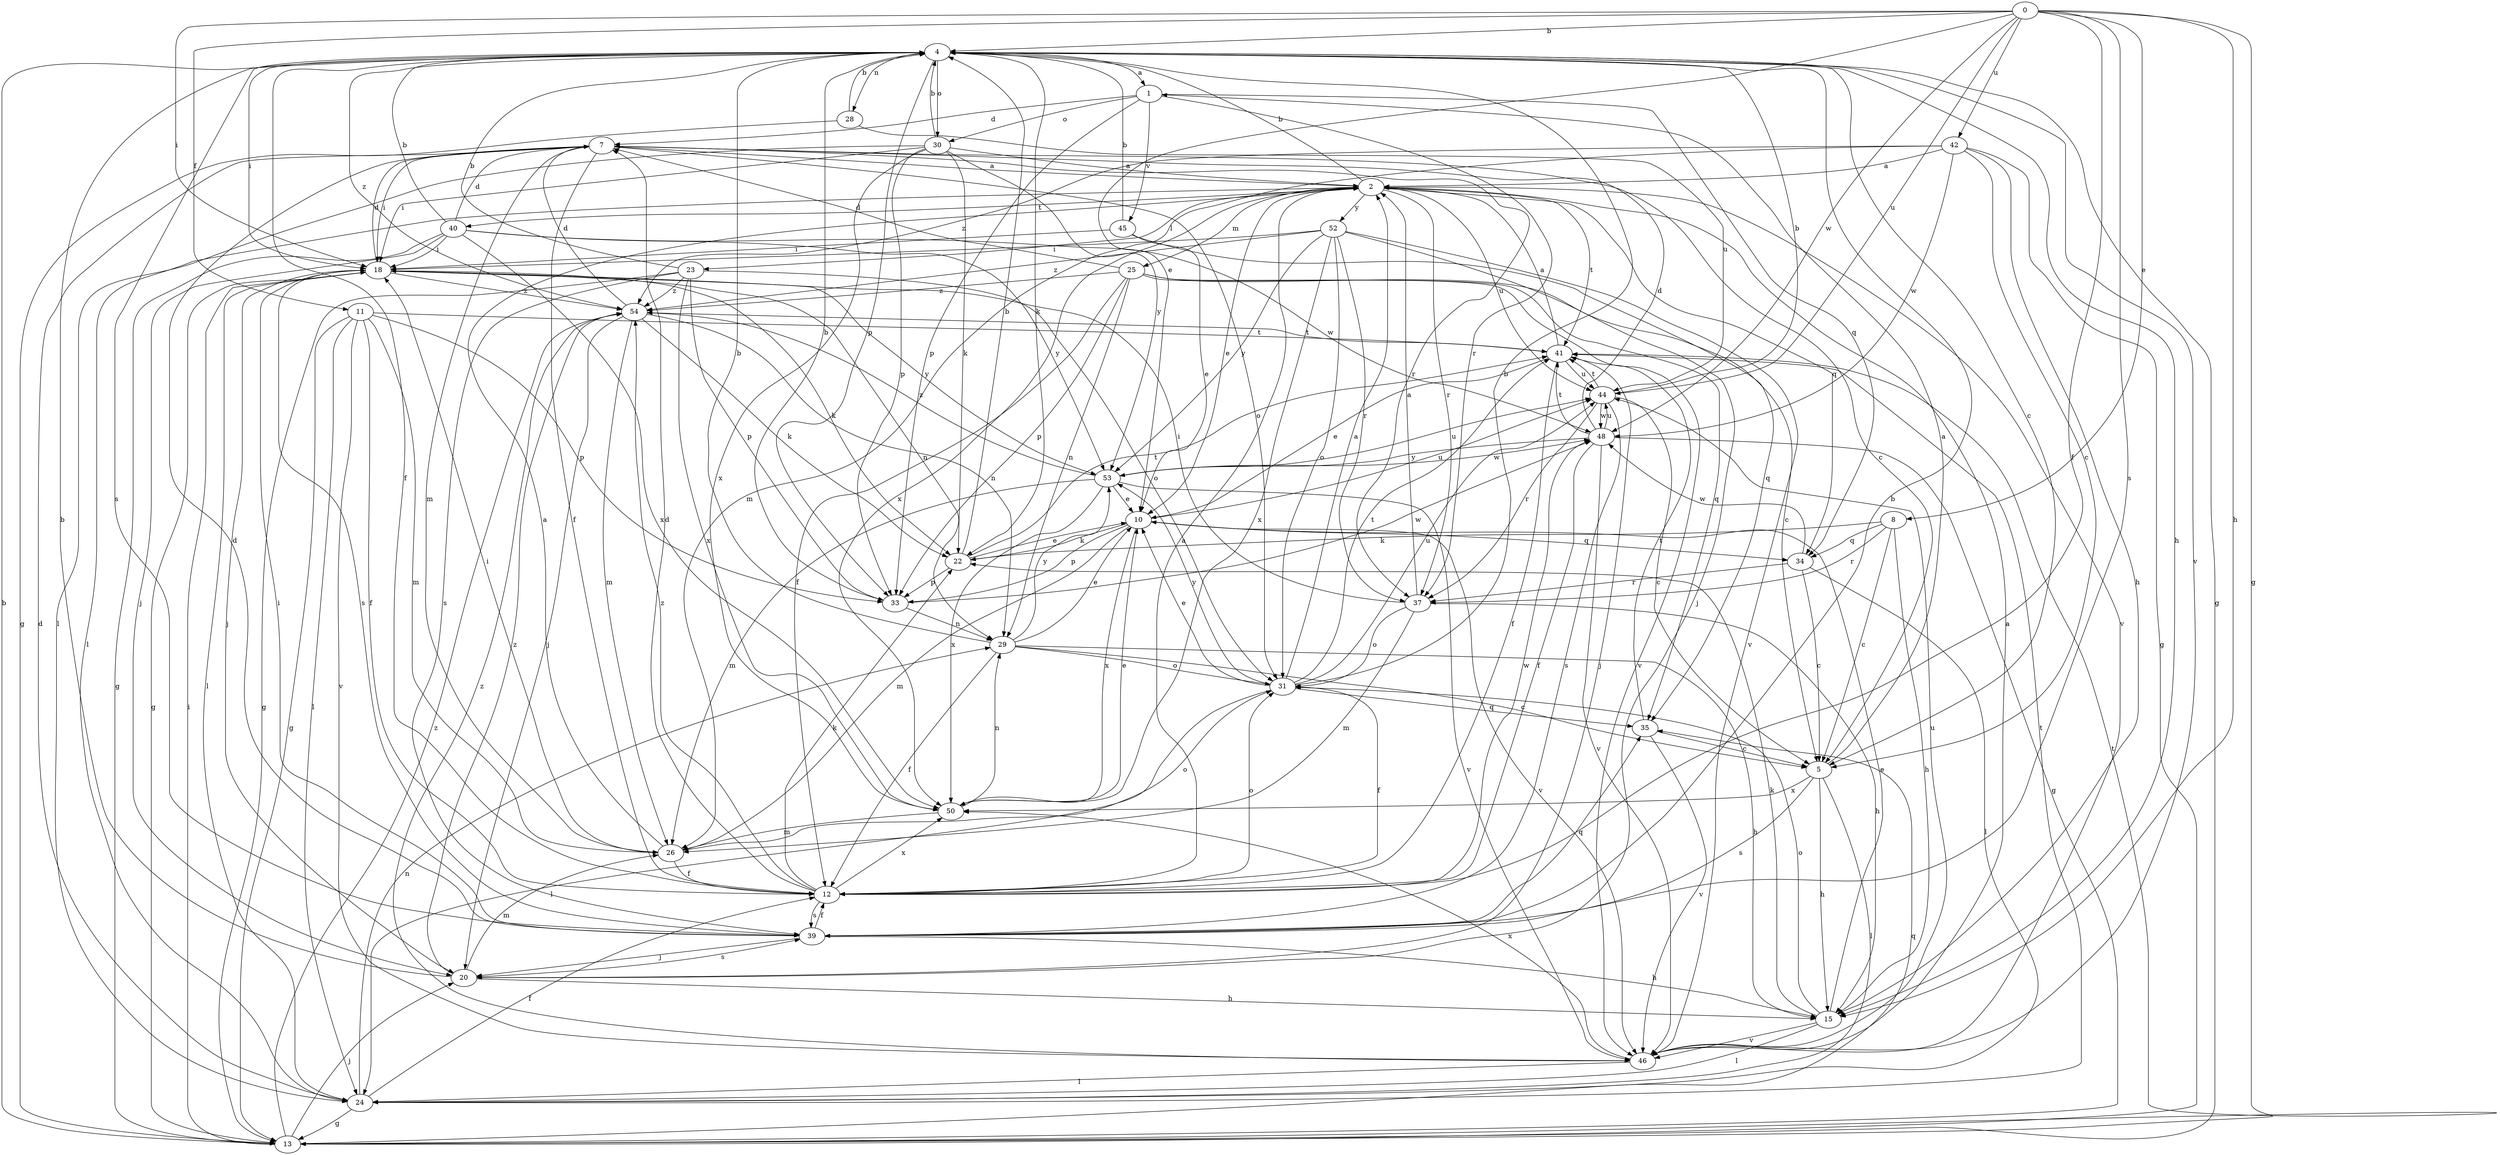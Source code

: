 strict digraph  {
0;
1;
2;
4;
5;
7;
8;
10;
11;
12;
13;
15;
18;
20;
22;
23;
24;
25;
26;
28;
29;
30;
31;
33;
34;
35;
37;
39;
40;
41;
42;
44;
45;
46;
48;
50;
52;
53;
54;
0 -> 4  [label=b];
0 -> 8  [label=e];
0 -> 10  [label=e];
0 -> 11  [label=f];
0 -> 12  [label=f];
0 -> 13  [label=g];
0 -> 15  [label=h];
0 -> 18  [label=i];
0 -> 39  [label=s];
0 -> 42  [label=u];
0 -> 44  [label=u];
0 -> 48  [label=w];
1 -> 7  [label=d];
1 -> 30  [label=o];
1 -> 33  [label=p];
1 -> 34  [label=q];
1 -> 37  [label=r];
1 -> 45  [label=v];
2 -> 4  [label=b];
2 -> 10  [label=e];
2 -> 23  [label=l];
2 -> 24  [label=l];
2 -> 25  [label=m];
2 -> 34  [label=q];
2 -> 37  [label=r];
2 -> 40  [label=t];
2 -> 41  [label=t];
2 -> 44  [label=u];
2 -> 46  [label=v];
2 -> 50  [label=x];
2 -> 52  [label=y];
4 -> 1  [label=a];
4 -> 5  [label=c];
4 -> 12  [label=f];
4 -> 13  [label=g];
4 -> 15  [label=h];
4 -> 18  [label=i];
4 -> 22  [label=k];
4 -> 28  [label=n];
4 -> 30  [label=o];
4 -> 33  [label=p];
4 -> 39  [label=s];
4 -> 46  [label=v];
4 -> 54  [label=z];
5 -> 1  [label=a];
5 -> 15  [label=h];
5 -> 24  [label=l];
5 -> 39  [label=s];
5 -> 50  [label=x];
7 -> 2  [label=a];
7 -> 5  [label=c];
7 -> 12  [label=f];
7 -> 18  [label=i];
7 -> 26  [label=m];
7 -> 31  [label=o];
7 -> 37  [label=r];
8 -> 5  [label=c];
8 -> 15  [label=h];
8 -> 22  [label=k];
8 -> 34  [label=q];
8 -> 37  [label=r];
10 -> 22  [label=k];
10 -> 26  [label=m];
10 -> 33  [label=p];
10 -> 34  [label=q];
10 -> 44  [label=u];
10 -> 46  [label=v];
10 -> 50  [label=x];
11 -> 12  [label=f];
11 -> 13  [label=g];
11 -> 24  [label=l];
11 -> 26  [label=m];
11 -> 33  [label=p];
11 -> 41  [label=t];
11 -> 46  [label=v];
12 -> 2  [label=a];
12 -> 7  [label=d];
12 -> 22  [label=k];
12 -> 31  [label=o];
12 -> 39  [label=s];
12 -> 48  [label=w];
12 -> 50  [label=x];
12 -> 54  [label=z];
13 -> 4  [label=b];
13 -> 18  [label=i];
13 -> 20  [label=j];
13 -> 35  [label=q];
13 -> 41  [label=t];
13 -> 54  [label=z];
15 -> 10  [label=e];
15 -> 22  [label=k];
15 -> 24  [label=l];
15 -> 31  [label=o];
15 -> 46  [label=v];
18 -> 7  [label=d];
18 -> 13  [label=g];
18 -> 20  [label=j];
18 -> 22  [label=k];
18 -> 24  [label=l];
18 -> 29  [label=n];
18 -> 39  [label=s];
18 -> 53  [label=y];
18 -> 54  [label=z];
20 -> 4  [label=b];
20 -> 15  [label=h];
20 -> 26  [label=m];
20 -> 39  [label=s];
20 -> 54  [label=z];
22 -> 4  [label=b];
22 -> 10  [label=e];
22 -> 33  [label=p];
22 -> 41  [label=t];
23 -> 4  [label=b];
23 -> 13  [label=g];
23 -> 31  [label=o];
23 -> 33  [label=p];
23 -> 39  [label=s];
23 -> 50  [label=x];
23 -> 54  [label=z];
24 -> 7  [label=d];
24 -> 12  [label=f];
24 -> 13  [label=g];
24 -> 29  [label=n];
24 -> 41  [label=t];
25 -> 5  [label=c];
25 -> 7  [label=d];
25 -> 12  [label=f];
25 -> 29  [label=n];
25 -> 33  [label=p];
25 -> 35  [label=q];
25 -> 46  [label=v];
25 -> 54  [label=z];
26 -> 2  [label=a];
26 -> 12  [label=f];
26 -> 18  [label=i];
26 -> 31  [label=o];
28 -> 4  [label=b];
28 -> 13  [label=g];
28 -> 44  [label=u];
29 -> 4  [label=b];
29 -> 5  [label=c];
29 -> 10  [label=e];
29 -> 12  [label=f];
29 -> 15  [label=h];
29 -> 31  [label=o];
29 -> 53  [label=y];
30 -> 2  [label=a];
30 -> 4  [label=b];
30 -> 18  [label=i];
30 -> 22  [label=k];
30 -> 24  [label=l];
30 -> 33  [label=p];
30 -> 50  [label=x];
30 -> 53  [label=y];
31 -> 2  [label=a];
31 -> 4  [label=b];
31 -> 10  [label=e];
31 -> 12  [label=f];
31 -> 24  [label=l];
31 -> 35  [label=q];
31 -> 41  [label=t];
31 -> 44  [label=u];
31 -> 53  [label=y];
33 -> 4  [label=b];
33 -> 29  [label=n];
33 -> 48  [label=w];
34 -> 5  [label=c];
34 -> 24  [label=l];
34 -> 37  [label=r];
34 -> 48  [label=w];
35 -> 5  [label=c];
35 -> 41  [label=t];
35 -> 46  [label=v];
37 -> 2  [label=a];
37 -> 15  [label=h];
37 -> 18  [label=i];
37 -> 26  [label=m];
37 -> 31  [label=o];
39 -> 4  [label=b];
39 -> 7  [label=d];
39 -> 12  [label=f];
39 -> 15  [label=h];
39 -> 18  [label=i];
39 -> 20  [label=j];
39 -> 35  [label=q];
40 -> 4  [label=b];
40 -> 7  [label=d];
40 -> 13  [label=g];
40 -> 18  [label=i];
40 -> 20  [label=j];
40 -> 48  [label=w];
40 -> 50  [label=x];
40 -> 53  [label=y];
41 -> 2  [label=a];
41 -> 10  [label=e];
41 -> 12  [label=f];
41 -> 20  [label=j];
41 -> 44  [label=u];
42 -> 2  [label=a];
42 -> 5  [label=c];
42 -> 13  [label=g];
42 -> 15  [label=h];
42 -> 26  [label=m];
42 -> 48  [label=w];
42 -> 54  [label=z];
44 -> 4  [label=b];
44 -> 5  [label=c];
44 -> 37  [label=r];
44 -> 39  [label=s];
44 -> 41  [label=t];
44 -> 48  [label=w];
45 -> 4  [label=b];
45 -> 10  [label=e];
45 -> 18  [label=i];
45 -> 35  [label=q];
46 -> 2  [label=a];
46 -> 24  [label=l];
46 -> 44  [label=u];
46 -> 50  [label=x];
46 -> 54  [label=z];
48 -> 7  [label=d];
48 -> 12  [label=f];
48 -> 13  [label=g];
48 -> 41  [label=t];
48 -> 44  [label=u];
48 -> 46  [label=v];
48 -> 53  [label=y];
50 -> 10  [label=e];
50 -> 26  [label=m];
50 -> 29  [label=n];
52 -> 18  [label=i];
52 -> 20  [label=j];
52 -> 31  [label=o];
52 -> 37  [label=r];
52 -> 46  [label=v];
52 -> 50  [label=x];
52 -> 53  [label=y];
52 -> 54  [label=z];
53 -> 10  [label=e];
53 -> 26  [label=m];
53 -> 44  [label=u];
53 -> 46  [label=v];
53 -> 48  [label=w];
53 -> 50  [label=x];
53 -> 54  [label=z];
54 -> 7  [label=d];
54 -> 20  [label=j];
54 -> 22  [label=k];
54 -> 26  [label=m];
54 -> 29  [label=n];
54 -> 41  [label=t];
}
